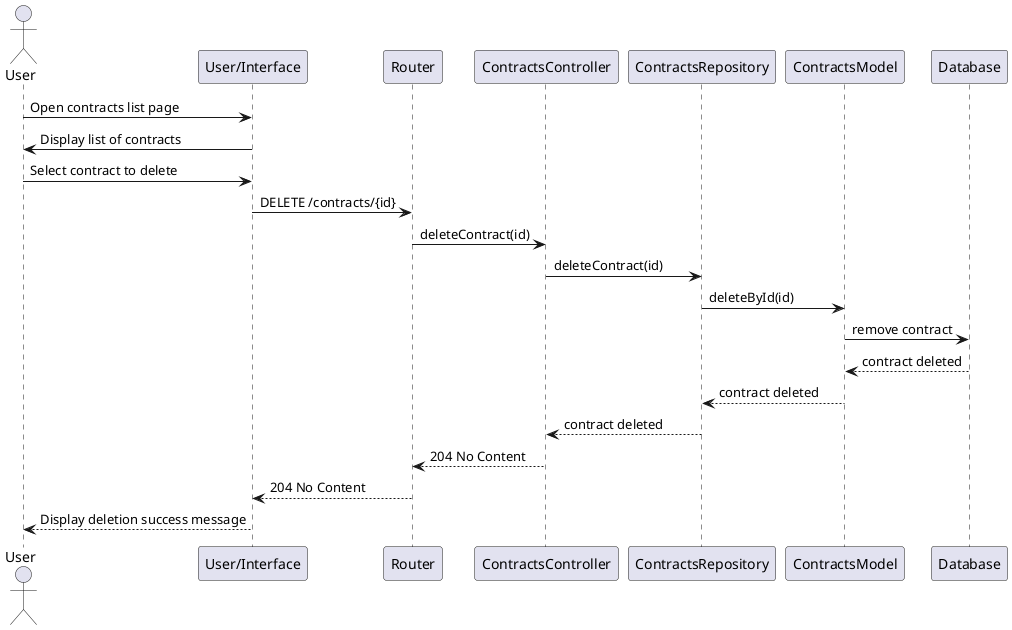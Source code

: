 @startuml
actor User
participant "User/Interface" as UI
participant "Router" as Router
participant "ContractsController" as Controller
participant "ContractsRepository" as Repository
participant "ContractsModel" as Model
participant "Database" as DB

User -> UI: Open contracts list page
UI -> User: Display list of contracts

User -> UI: Select contract to delete
UI -> Router: DELETE /contracts/{id}
Router -> Controller: deleteContract(id)
Controller -> Repository: deleteContract(id)
Repository -> Model: deleteById(id)
Model -> DB: remove contract
DB --> Model: contract deleted
Model --> Repository: contract deleted
Repository --> Controller: contract deleted
Controller --> Router: 204 No Content
Router --> UI: 204 No Content
UI --> User: Display deletion success message
@enduml
